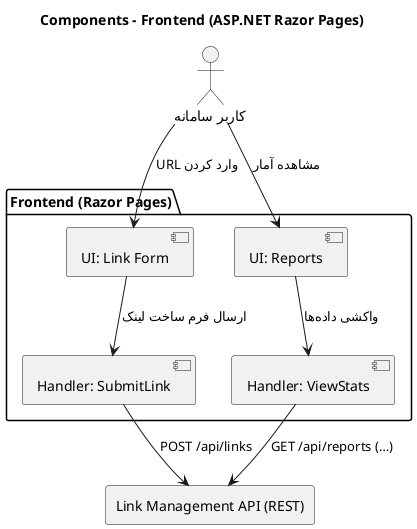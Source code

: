 @startuml
title Components - Frontend (ASP.NET Razor Pages)

actor "کاربر سامانه" as User

package "Frontend (Razor Pages)" {
  [UI: Link Form] as LinkForm
  [UI: Reports] as Reports
  [Handler: SubmitLink] as SubmitLink
  [Handler: ViewStats] as ViewStats
}

rectangle "Link Management API (REST)" as LinkAPI

User --> LinkForm : وارد کردن URL
LinkForm --> SubmitLink : ارسال فرم ساخت لینک
SubmitLink --> LinkAPI : POST /api/links

User --> Reports : مشاهده آمار
Reports --> ViewStats : واکشی داده‌ها
ViewStats --> LinkAPI : GET /api/reports (…)
@enduml
